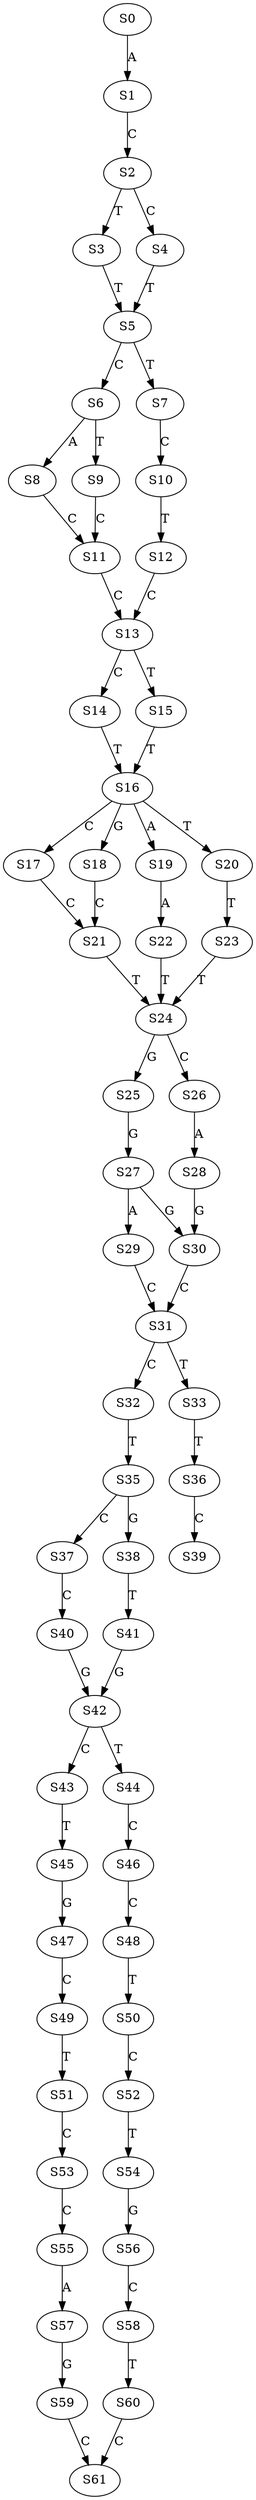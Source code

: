 strict digraph  {
	S0 -> S1 [ label = A ];
	S1 -> S2 [ label = C ];
	S2 -> S3 [ label = T ];
	S2 -> S4 [ label = C ];
	S3 -> S5 [ label = T ];
	S4 -> S5 [ label = T ];
	S5 -> S6 [ label = C ];
	S5 -> S7 [ label = T ];
	S6 -> S8 [ label = A ];
	S6 -> S9 [ label = T ];
	S7 -> S10 [ label = C ];
	S8 -> S11 [ label = C ];
	S9 -> S11 [ label = C ];
	S10 -> S12 [ label = T ];
	S11 -> S13 [ label = C ];
	S12 -> S13 [ label = C ];
	S13 -> S14 [ label = C ];
	S13 -> S15 [ label = T ];
	S14 -> S16 [ label = T ];
	S15 -> S16 [ label = T ];
	S16 -> S17 [ label = C ];
	S16 -> S18 [ label = G ];
	S16 -> S19 [ label = A ];
	S16 -> S20 [ label = T ];
	S17 -> S21 [ label = C ];
	S18 -> S21 [ label = C ];
	S19 -> S22 [ label = A ];
	S20 -> S23 [ label = T ];
	S21 -> S24 [ label = T ];
	S22 -> S24 [ label = T ];
	S23 -> S24 [ label = T ];
	S24 -> S25 [ label = G ];
	S24 -> S26 [ label = C ];
	S25 -> S27 [ label = G ];
	S26 -> S28 [ label = A ];
	S27 -> S29 [ label = A ];
	S27 -> S30 [ label = G ];
	S28 -> S30 [ label = G ];
	S29 -> S31 [ label = C ];
	S30 -> S31 [ label = C ];
	S31 -> S32 [ label = C ];
	S31 -> S33 [ label = T ];
	S32 -> S35 [ label = T ];
	S33 -> S36 [ label = T ];
	S35 -> S37 [ label = C ];
	S35 -> S38 [ label = G ];
	S36 -> S39 [ label = C ];
	S37 -> S40 [ label = C ];
	S38 -> S41 [ label = T ];
	S40 -> S42 [ label = G ];
	S41 -> S42 [ label = G ];
	S42 -> S43 [ label = C ];
	S42 -> S44 [ label = T ];
	S43 -> S45 [ label = T ];
	S44 -> S46 [ label = C ];
	S45 -> S47 [ label = G ];
	S46 -> S48 [ label = C ];
	S47 -> S49 [ label = C ];
	S48 -> S50 [ label = T ];
	S49 -> S51 [ label = T ];
	S50 -> S52 [ label = C ];
	S51 -> S53 [ label = C ];
	S52 -> S54 [ label = T ];
	S53 -> S55 [ label = C ];
	S54 -> S56 [ label = G ];
	S55 -> S57 [ label = A ];
	S56 -> S58 [ label = C ];
	S57 -> S59 [ label = G ];
	S58 -> S60 [ label = T ];
	S59 -> S61 [ label = C ];
	S60 -> S61 [ label = C ];
}
